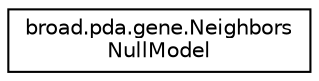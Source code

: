 digraph "Graphical Class Hierarchy"
{
  edge [fontname="Helvetica",fontsize="10",labelfontname="Helvetica",labelfontsize="10"];
  node [fontname="Helvetica",fontsize="10",shape=record];
  rankdir="LR";
  Node1 [label="broad.pda.gene.Neighbors\lNullModel",height=0.2,width=0.4,color="black", fillcolor="white", style="filled",URL="$classbroad_1_1pda_1_1gene_1_1_neighbors_null_model.html"];
}
